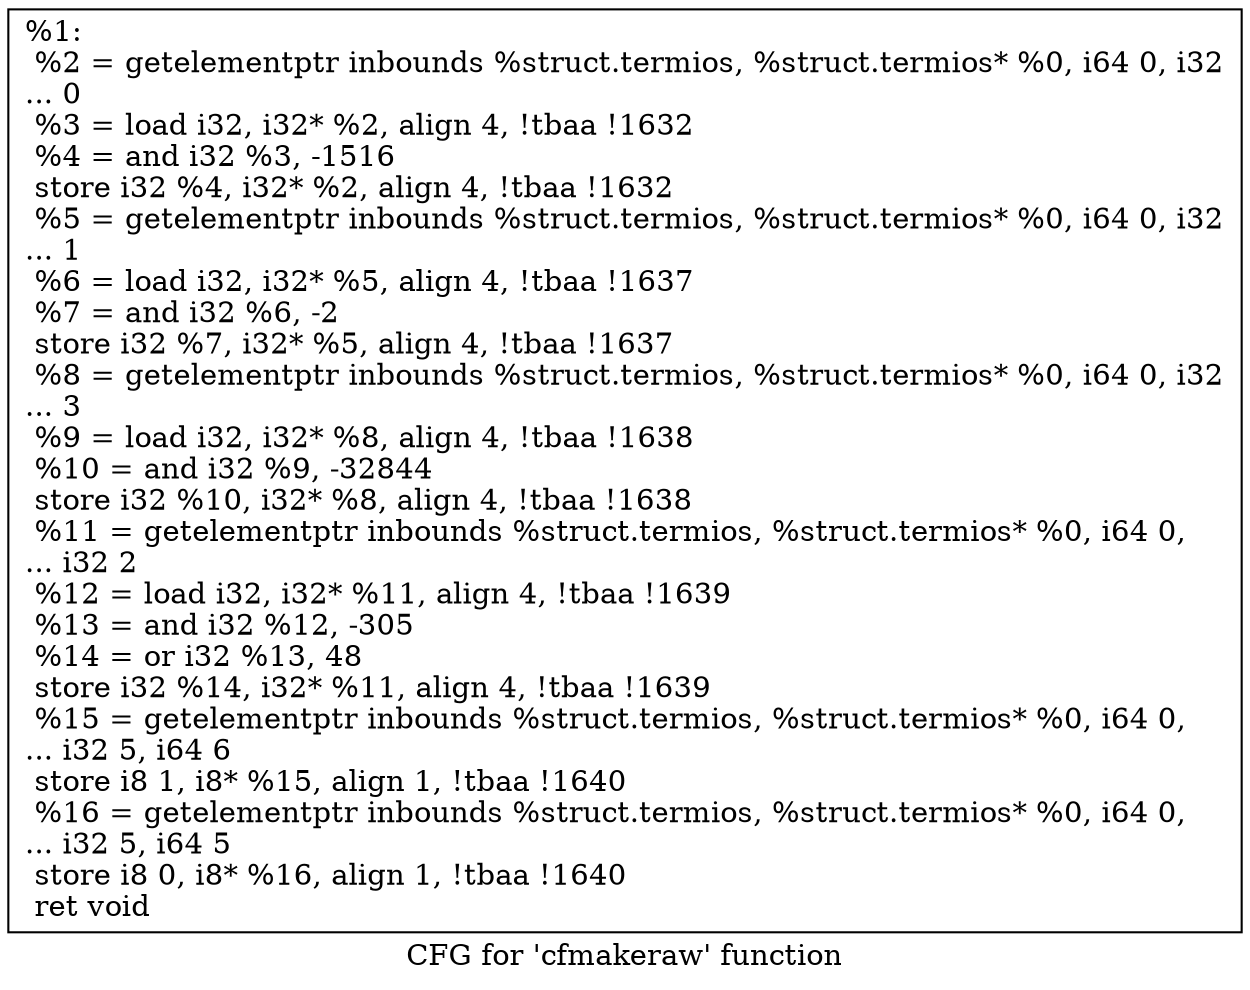digraph "CFG for 'cfmakeraw' function" {
	label="CFG for 'cfmakeraw' function";

	Node0x1ed0fc0 [shape=record,label="{%1:\l  %2 = getelementptr inbounds %struct.termios, %struct.termios* %0, i64 0, i32\l... 0\l  %3 = load i32, i32* %2, align 4, !tbaa !1632\l  %4 = and i32 %3, -1516\l  store i32 %4, i32* %2, align 4, !tbaa !1632\l  %5 = getelementptr inbounds %struct.termios, %struct.termios* %0, i64 0, i32\l... 1\l  %6 = load i32, i32* %5, align 4, !tbaa !1637\l  %7 = and i32 %6, -2\l  store i32 %7, i32* %5, align 4, !tbaa !1637\l  %8 = getelementptr inbounds %struct.termios, %struct.termios* %0, i64 0, i32\l... 3\l  %9 = load i32, i32* %8, align 4, !tbaa !1638\l  %10 = and i32 %9, -32844\l  store i32 %10, i32* %8, align 4, !tbaa !1638\l  %11 = getelementptr inbounds %struct.termios, %struct.termios* %0, i64 0,\l... i32 2\l  %12 = load i32, i32* %11, align 4, !tbaa !1639\l  %13 = and i32 %12, -305\l  %14 = or i32 %13, 48\l  store i32 %14, i32* %11, align 4, !tbaa !1639\l  %15 = getelementptr inbounds %struct.termios, %struct.termios* %0, i64 0,\l... i32 5, i64 6\l  store i8 1, i8* %15, align 1, !tbaa !1640\l  %16 = getelementptr inbounds %struct.termios, %struct.termios* %0, i64 0,\l... i32 5, i64 5\l  store i8 0, i8* %16, align 1, !tbaa !1640\l  ret void\l}"];
}
